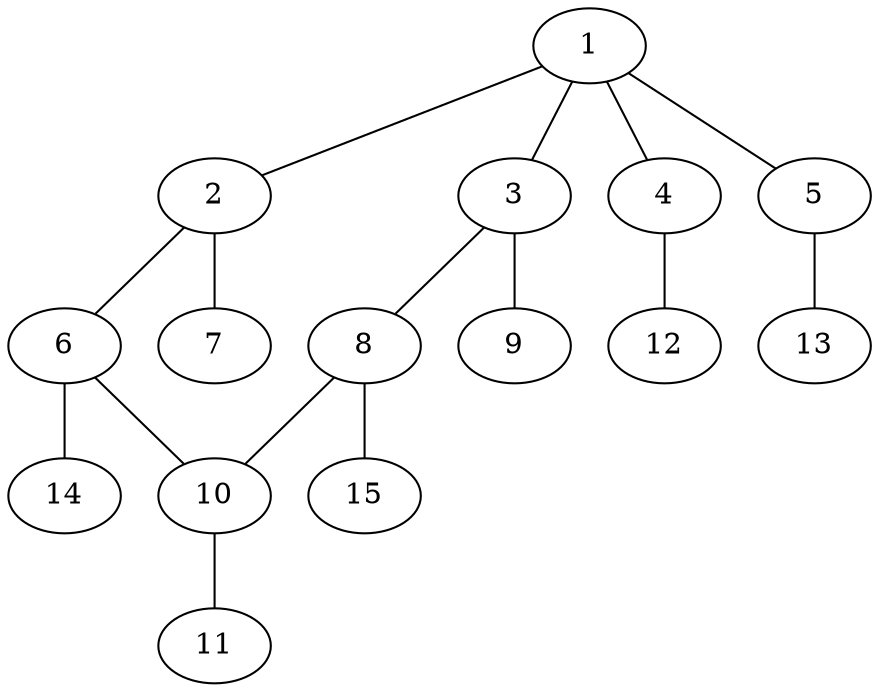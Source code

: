graph molecule_3160 {
	1	 [chem=C];
	2	 [chem=C];
	1 -- 2	 [valence=1];
	3	 [chem=C];
	1 -- 3	 [valence=1];
	4	 [chem=O];
	1 -- 4	 [valence=1];
	5	 [chem=O];
	1 -- 5	 [valence=1];
	6	 [chem=N];
	2 -- 6	 [valence=1];
	7	 [chem=O];
	2 -- 7	 [valence=2];
	8	 [chem=N];
	3 -- 8	 [valence=1];
	9	 [chem=O];
	3 -- 9	 [valence=2];
	12	 [chem=H];
	4 -- 12	 [valence=1];
	13	 [chem=H];
	5 -- 13	 [valence=1];
	10	 [chem=C];
	6 -- 10	 [valence=1];
	14	 [chem=H];
	6 -- 14	 [valence=1];
	8 -- 10	 [valence=1];
	15	 [chem=H];
	8 -- 15	 [valence=1];
	11	 [chem=O];
	10 -- 11	 [valence=2];
}
